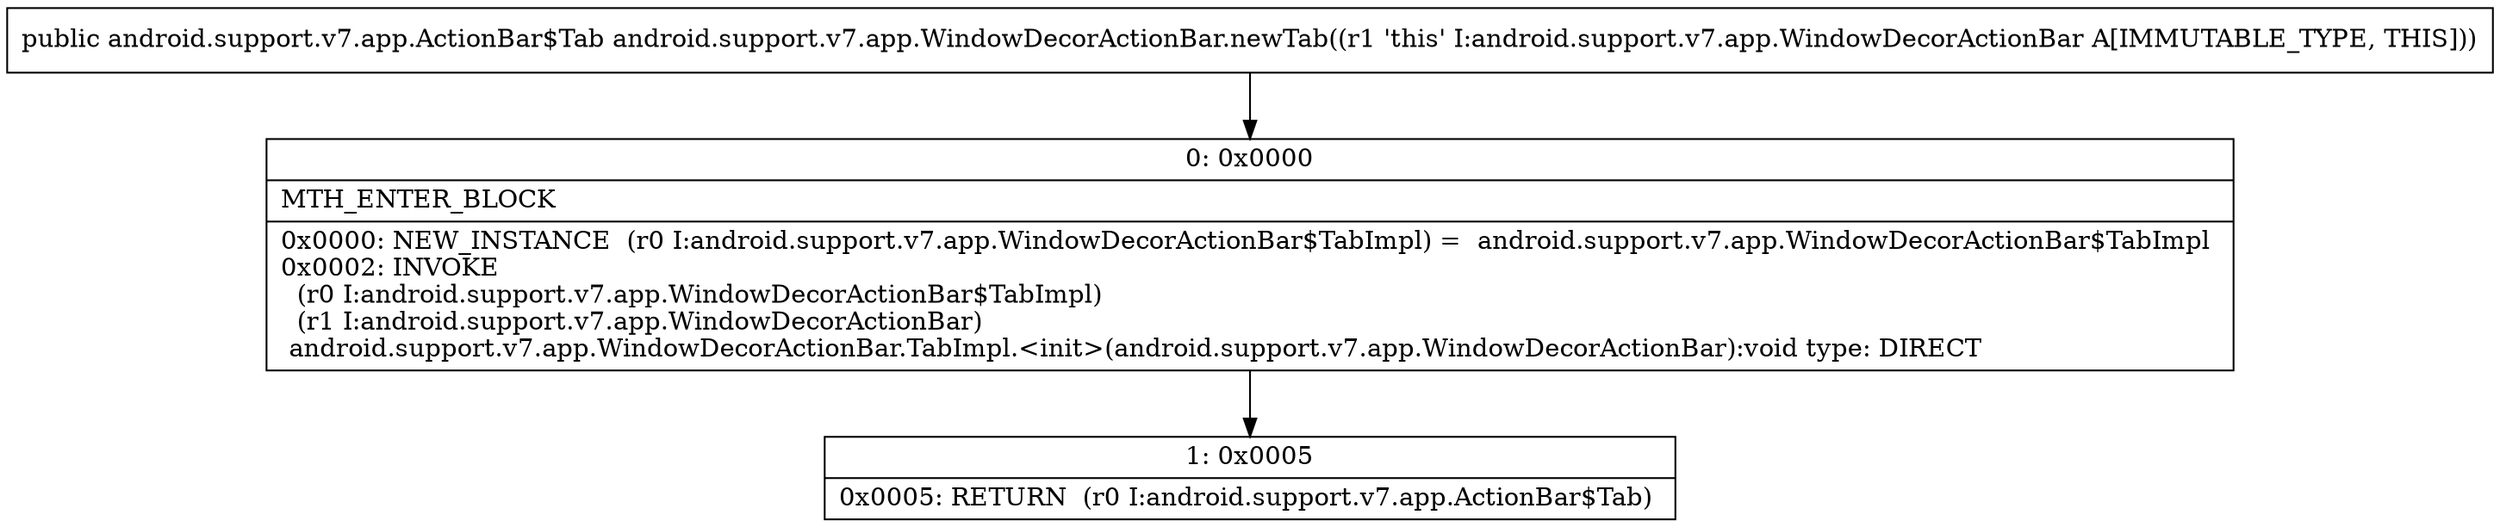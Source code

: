 digraph "CFG forandroid.support.v7.app.WindowDecorActionBar.newTab()Landroid\/support\/v7\/app\/ActionBar$Tab;" {
Node_0 [shape=record,label="{0\:\ 0x0000|MTH_ENTER_BLOCK\l|0x0000: NEW_INSTANCE  (r0 I:android.support.v7.app.WindowDecorActionBar$TabImpl) =  android.support.v7.app.WindowDecorActionBar$TabImpl \l0x0002: INVOKE  \l  (r0 I:android.support.v7.app.WindowDecorActionBar$TabImpl)\l  (r1 I:android.support.v7.app.WindowDecorActionBar)\l android.support.v7.app.WindowDecorActionBar.TabImpl.\<init\>(android.support.v7.app.WindowDecorActionBar):void type: DIRECT \l}"];
Node_1 [shape=record,label="{1\:\ 0x0005|0x0005: RETURN  (r0 I:android.support.v7.app.ActionBar$Tab) \l}"];
MethodNode[shape=record,label="{public android.support.v7.app.ActionBar$Tab android.support.v7.app.WindowDecorActionBar.newTab((r1 'this' I:android.support.v7.app.WindowDecorActionBar A[IMMUTABLE_TYPE, THIS])) }"];
MethodNode -> Node_0;
Node_0 -> Node_1;
}

